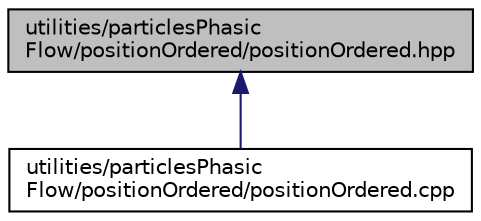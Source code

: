 digraph "utilities/particlesPhasicFlow/positionOrdered/positionOrdered.hpp"
{
 // LATEX_PDF_SIZE
  edge [fontname="Helvetica",fontsize="10",labelfontname="Helvetica",labelfontsize="10"];
  node [fontname="Helvetica",fontsize="10",shape=record];
  Node1 [label="utilities/particlesPhasic\lFlow/positionOrdered/positionOrdered.hpp",height=0.2,width=0.4,color="black", fillcolor="grey75", style="filled", fontcolor="black",tooltip=" "];
  Node1 -> Node2 [dir="back",color="midnightblue",fontsize="10",style="solid",fontname="Helvetica"];
  Node2 [label="utilities/particlesPhasic\lFlow/positionOrdered/positionOrdered.cpp",height=0.2,width=0.4,color="black", fillcolor="white", style="filled",URL="$positionOrdered_8cpp.html",tooltip=" "];
}
